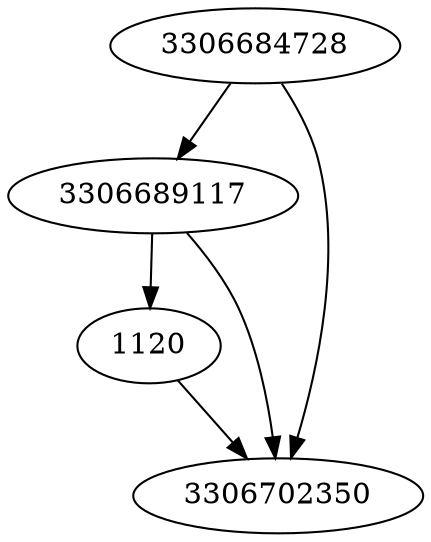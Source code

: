 strict digraph  {
3306684728;
1120;
3306689117;
3306702350;
3306684728 -> 3306689117;
3306684728 -> 3306702350;
1120 -> 3306702350;
3306689117 -> 1120;
3306689117 -> 3306702350;
}
